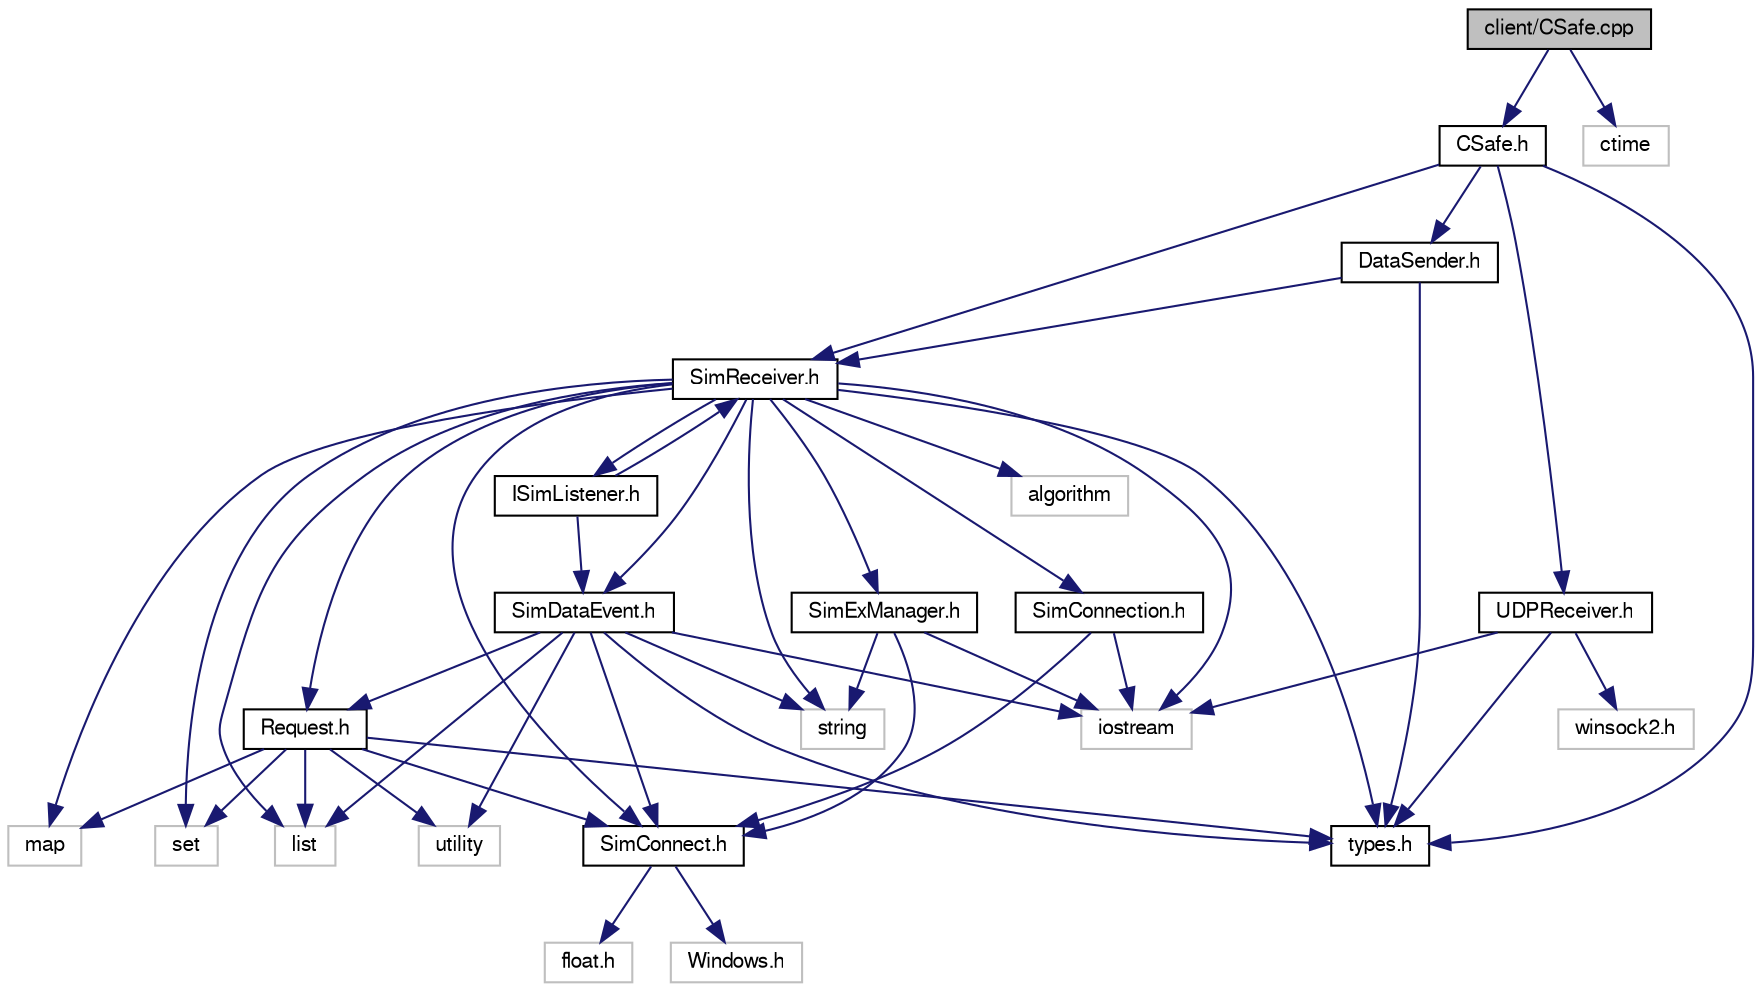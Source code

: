 digraph "client/CSafe.cpp"
{
  bgcolor="transparent";
  edge [fontname="FreeSans",fontsize="10",labelfontname="FreeSans",labelfontsize="10"];
  node [fontname="FreeSans",fontsize="10",shape=record];
  Node1 [label="client/CSafe.cpp",height=0.2,width=0.4,color="black", fillcolor="grey75", style="filled" fontcolor="black"];
  Node1 -> Node2 [color="midnightblue",fontsize="10",style="solid",fontname="FreeSans"];
  Node2 [label="CSafe.h",height=0.2,width=0.4,color="black",URL="$CSafe_8h.html"];
  Node2 -> Node3 [color="midnightblue",fontsize="10",style="solid",fontname="FreeSans"];
  Node3 [label="types.h",height=0.2,width=0.4,color="black",URL="$types_8h.html"];
  Node2 -> Node4 [color="midnightblue",fontsize="10",style="solid",fontname="FreeSans"];
  Node4 [label="SimReceiver.h",height=0.2,width=0.4,color="black",URL="$SimReceiver_8h.html",tooltip="Header for the class SimReceiver. "];
  Node4 -> Node5 [color="midnightblue",fontsize="10",style="solid",fontname="FreeSans"];
  Node5 [label="SimConnect.h",height=0.2,width=0.4,color="black",URL="$SimConnect_8h.html"];
  Node5 -> Node6 [color="midnightblue",fontsize="10",style="solid",fontname="FreeSans"];
  Node6 [label="float.h",height=0.2,width=0.4,color="grey75"];
  Node5 -> Node7 [color="midnightblue",fontsize="10",style="solid",fontname="FreeSans"];
  Node7 [label="Windows.h",height=0.2,width=0.4,color="grey75"];
  Node4 -> Node3 [color="midnightblue",fontsize="10",style="solid",fontname="FreeSans"];
  Node4 -> Node8 [color="midnightblue",fontsize="10",style="solid",fontname="FreeSans"];
  Node8 [label="ISimListener.h",height=0.2,width=0.4,color="black",URL="$ISimListener_8h.html"];
  Node8 -> Node9 [color="midnightblue",fontsize="10",style="solid",fontname="FreeSans"];
  Node9 [label="SimDataEvent.h",height=0.2,width=0.4,color="black",URL="$SimDataEvent_8h.html"];
  Node9 -> Node5 [color="midnightblue",fontsize="10",style="solid",fontname="FreeSans"];
  Node9 -> Node3 [color="midnightblue",fontsize="10",style="solid",fontname="FreeSans"];
  Node9 -> Node10 [color="midnightblue",fontsize="10",style="solid",fontname="FreeSans"];
  Node10 [label="Request.h",height=0.2,width=0.4,color="black",URL="$Request_8h.html"];
  Node10 -> Node11 [color="midnightblue",fontsize="10",style="solid",fontname="FreeSans"];
  Node11 [label="map",height=0.2,width=0.4,color="grey75"];
  Node10 -> Node12 [color="midnightblue",fontsize="10",style="solid",fontname="FreeSans"];
  Node12 [label="utility",height=0.2,width=0.4,color="grey75"];
  Node10 -> Node13 [color="midnightblue",fontsize="10",style="solid",fontname="FreeSans"];
  Node13 [label="set",height=0.2,width=0.4,color="grey75"];
  Node10 -> Node14 [color="midnightblue",fontsize="10",style="solid",fontname="FreeSans"];
  Node14 [label="list",height=0.2,width=0.4,color="grey75"];
  Node10 -> Node3 [color="midnightblue",fontsize="10",style="solid",fontname="FreeSans"];
  Node10 -> Node5 [color="midnightblue",fontsize="10",style="solid",fontname="FreeSans"];
  Node9 -> Node12 [color="midnightblue",fontsize="10",style="solid",fontname="FreeSans"];
  Node9 -> Node15 [color="midnightblue",fontsize="10",style="solid",fontname="FreeSans"];
  Node15 [label="string",height=0.2,width=0.4,color="grey75"];
  Node9 -> Node14 [color="midnightblue",fontsize="10",style="solid",fontname="FreeSans"];
  Node9 -> Node16 [color="midnightblue",fontsize="10",style="solid",fontname="FreeSans"];
  Node16 [label="iostream",height=0.2,width=0.4,color="grey75"];
  Node8 -> Node4 [color="midnightblue",fontsize="10",style="solid",fontname="FreeSans"];
  Node4 -> Node10 [color="midnightblue",fontsize="10",style="solid",fontname="FreeSans"];
  Node4 -> Node9 [color="midnightblue",fontsize="10",style="solid",fontname="FreeSans"];
  Node4 -> Node17 [color="midnightblue",fontsize="10",style="solid",fontname="FreeSans"];
  Node17 [label="SimExManager.h",height=0.2,width=0.4,color="black",URL="$SimExManager_8h.html"];
  Node17 -> Node5 [color="midnightblue",fontsize="10",style="solid",fontname="FreeSans"];
  Node17 -> Node16 [color="midnightblue",fontsize="10",style="solid",fontname="FreeSans"];
  Node17 -> Node15 [color="midnightblue",fontsize="10",style="solid",fontname="FreeSans"];
  Node4 -> Node18 [color="midnightblue",fontsize="10",style="solid",fontname="FreeSans"];
  Node18 [label="SimConnection.h",height=0.2,width=0.4,color="black",URL="$SimConnection_8h.html"];
  Node18 -> Node5 [color="midnightblue",fontsize="10",style="solid",fontname="FreeSans"];
  Node18 -> Node16 [color="midnightblue",fontsize="10",style="solid",fontname="FreeSans"];
  Node4 -> Node16 [color="midnightblue",fontsize="10",style="solid",fontname="FreeSans"];
  Node4 -> Node15 [color="midnightblue",fontsize="10",style="solid",fontname="FreeSans"];
  Node4 -> Node13 [color="midnightblue",fontsize="10",style="solid",fontname="FreeSans"];
  Node4 -> Node11 [color="midnightblue",fontsize="10",style="solid",fontname="FreeSans"];
  Node4 -> Node14 [color="midnightblue",fontsize="10",style="solid",fontname="FreeSans"];
  Node4 -> Node19 [color="midnightblue",fontsize="10",style="solid",fontname="FreeSans"];
  Node19 [label="algorithm",height=0.2,width=0.4,color="grey75"];
  Node2 -> Node20 [color="midnightblue",fontsize="10",style="solid",fontname="FreeSans"];
  Node20 [label="DataSender.h",height=0.2,width=0.4,color="black",URL="$DataSender_8h.html"];
  Node20 -> Node3 [color="midnightblue",fontsize="10",style="solid",fontname="FreeSans"];
  Node20 -> Node4 [color="midnightblue",fontsize="10",style="solid",fontname="FreeSans"];
  Node2 -> Node21 [color="midnightblue",fontsize="10",style="solid",fontname="FreeSans"];
  Node21 [label="UDPReceiver.h",height=0.2,width=0.4,color="black",URL="$UDPReceiver_8h.html"];
  Node21 -> Node22 [color="midnightblue",fontsize="10",style="solid",fontname="FreeSans"];
  Node22 [label="winsock2.h",height=0.2,width=0.4,color="grey75"];
  Node21 -> Node16 [color="midnightblue",fontsize="10",style="solid",fontname="FreeSans"];
  Node21 -> Node3 [color="midnightblue",fontsize="10",style="solid",fontname="FreeSans"];
  Node1 -> Node23 [color="midnightblue",fontsize="10",style="solid",fontname="FreeSans"];
  Node23 [label="ctime",height=0.2,width=0.4,color="grey75"];
}
